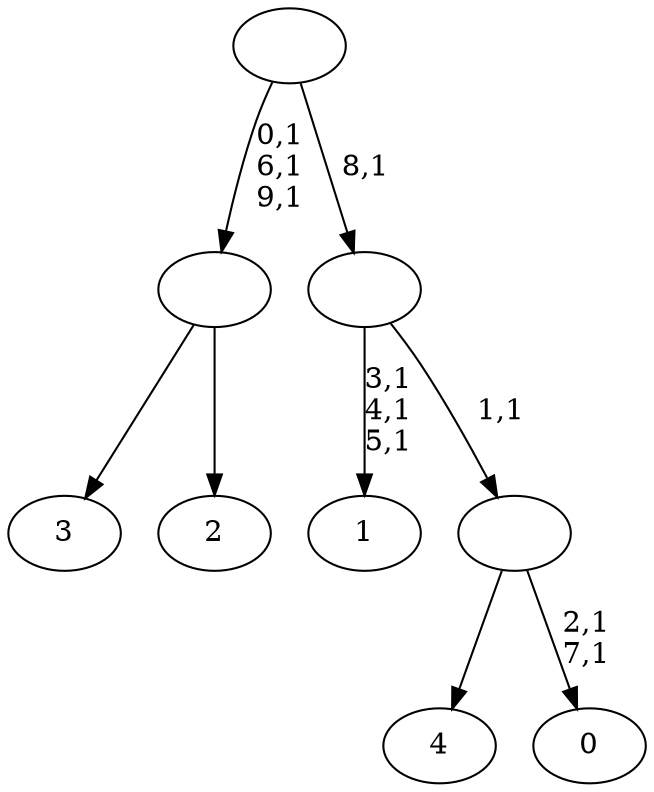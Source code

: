 digraph T {
	15 [label="4"]
	14 [label="3"]
	13 [label="2"]
	12 [label=""]
	9 [label="1"]
	5 [label="0"]
	2 [label=""]
	1 [label=""]
	0 [label=""]
	12 -> 14 [label=""]
	12 -> 13 [label=""]
	2 -> 5 [label="2,1\n7,1"]
	2 -> 15 [label=""]
	1 -> 9 [label="3,1\n4,1\n5,1"]
	1 -> 2 [label="1,1"]
	0 -> 12 [label="0,1\n6,1\n9,1"]
	0 -> 1 [label="8,1"]
}
